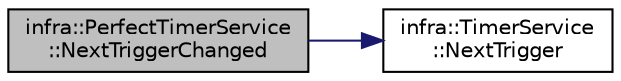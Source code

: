 digraph "infra::PerfectTimerService::NextTriggerChanged"
{
 // INTERACTIVE_SVG=YES
  edge [fontname="Helvetica",fontsize="10",labelfontname="Helvetica",labelfontsize="10"];
  node [fontname="Helvetica",fontsize="10",shape=record];
  rankdir="LR";
  Node2 [label="infra::PerfectTimerService\l::NextTriggerChanged",height=0.2,width=0.4,color="black", fillcolor="grey75", style="filled", fontcolor="black"];
  Node2 -> Node3 [color="midnightblue",fontsize="10",style="solid",fontname="Helvetica"];
  Node3 [label="infra::TimerService\l::NextTrigger",height=0.2,width=0.4,color="black", fillcolor="white", style="filled",URL="$da/def/classinfra_1_1_timer_service.html#ae092e0679a0307ceb7ec802c576e9ef2"];
}
